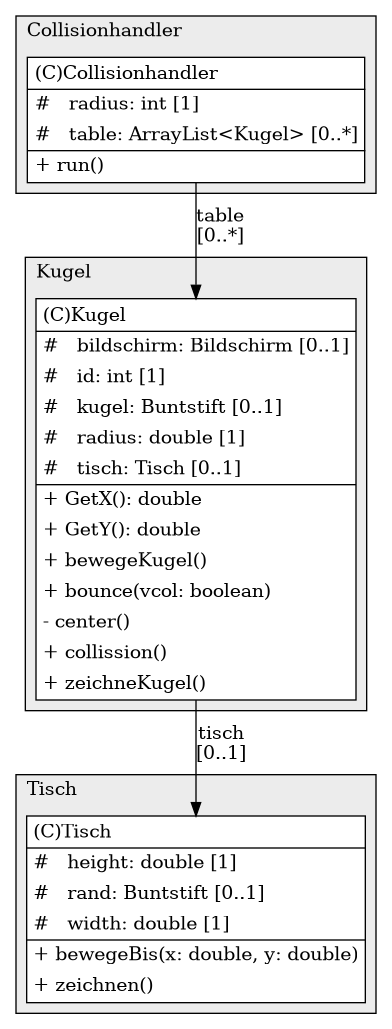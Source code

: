 @startuml

/' diagram meta data start
config=StructureConfiguration;
{
  "projectClassification": {
    "searchMode": "OpenProject", // OpenProject, AllProjects
    "includedProjects": "",
    "pathEndKeywords": "*.impl",
    "isClientPath": "",
    "isClientName": "",
    "isTestPath": "",
    "isTestName": "",
    "isMappingPath": "",
    "isMappingName": "",
    "isDataAccessPath": "",
    "isDataAccessName": "",
    "isDataStructurePath": "",
    "isDataStructureName": "",
    "isInterfaceStructuresPath": "",
    "isInterfaceStructuresName": "",
    "isEntryPointPath": "",
    "isEntryPointName": "",
    "treatFinalFieldsAsMandatory": false
  },
  "graphRestriction": {
    "classPackageExcludeFilter": "",
    "classPackageIncludeFilter": "",
    "classNameExcludeFilter": "",
    "classNameIncludeFilter": "",
    "methodNameExcludeFilter": "",
    "methodNameIncludeFilter": "",
    "removeByInheritance": "", // inheritance/annotation based filtering is done in a second step
    "removeByAnnotation": "",
    "removeByClassPackage": "", // cleanup the graph after inheritance/annotation based filtering is done
    "removeByClassName": "",
    "cutMappings": false,
    "cutEnum": true,
    "cutTests": true,
    "cutClient": true,
    "cutDataAccess": false,
    "cutInterfaceStructures": false,
    "cutDataStructures": false,
    "cutGetterAndSetter": true,
    "cutConstructors": true
  },
  "graphTraversal": {
    "forwardDepth": 6,
    "backwardDepth": 6,
    "classPackageExcludeFilter": "",
    "classPackageIncludeFilter": "",
    "classNameExcludeFilter": "",
    "classNameIncludeFilter": "",
    "methodNameExcludeFilter": "",
    "methodNameIncludeFilter": "",
    "hideMappings": false,
    "hideDataStructures": false,
    "hidePrivateMethods": true,
    "hideInterfaceCalls": true, // indirection: implementation -> interface (is hidden) -> implementation
    "onlyShowApplicationEntryPoints": false, // root node is included
    "useMethodCallsForStructureDiagram": "ForwardOnly" // ForwardOnly, BothDirections, No
  },
  "details": {
    "aggregation": "GroupByClass", // ByClass, GroupByClass, None
    "showClassGenericTypes": true,
    "showMethods": true,
    "showMethodParameterNames": true,
    "showMethodParameterTypes": true,
    "showMethodReturnType": true,
    "showPackageLevels": 2,
    "showDetailedClassStructure": true
  },
  "rootClass": "Collisionhandler",
  "extensionCallbackMethod": "" // qualified.class.name#methodName - signature: public static String method(String)
}
diagram meta data end '/



digraph g {
    rankdir="TB"
    splines=polyline
    

'nodes 
subgraph cluster_72851844 { 
   	label=Kugel
	labeljust=l
	fillcolor="#ececec"
	style=filled
   
   Kugel72851844[
	label=<<TABLE BORDER="1" CELLBORDER="0" CELLPADDING="4" CELLSPACING="0">
<TR><TD ALIGN="LEFT" >(C)Kugel</TD></TR>
<HR/>
<TR><TD ALIGN="LEFT" >#   bildschirm: Bildschirm [0..1]</TD></TR>
<TR><TD ALIGN="LEFT" >#   id: int [1]</TD></TR>
<TR><TD ALIGN="LEFT" >#   kugel: Buntstift [0..1]</TD></TR>
<TR><TD ALIGN="LEFT" >#   radius: double [1]</TD></TR>
<TR><TD ALIGN="LEFT" >#   tisch: Tisch [0..1]</TD></TR>
<HR/>
<TR><TD ALIGN="LEFT" >+ GetX(): double</TD></TR>
<TR><TD ALIGN="LEFT" >+ GetY(): double</TD></TR>
<TR><TD ALIGN="LEFT" >+ bewegeKugel()</TD></TR>
<TR><TD ALIGN="LEFT" >+ bounce(vcol: boolean)</TD></TR>
<TR><TD ALIGN="LEFT" >- center()</TD></TR>
<TR><TD ALIGN="LEFT" >+ collission()</TD></TR>
<TR><TD ALIGN="LEFT" >+ zeichneKugel()</TD></TR>
</TABLE>>
	style=filled
	margin=0
	shape=plaintext
	fillcolor="#FFFFFF"
];
} 

subgraph cluster_80817507 { 
   	label=Tisch
	labeljust=l
	fillcolor="#ececec"
	style=filled
   
   Tisch80817507[
	label=<<TABLE BORDER="1" CELLBORDER="0" CELLPADDING="4" CELLSPACING="0">
<TR><TD ALIGN="LEFT" >(C)Tisch</TD></TR>
<HR/>
<TR><TD ALIGN="LEFT" >#   height: double [1]</TD></TR>
<TR><TD ALIGN="LEFT" >#   rand: Buntstift [0..1]</TD></TR>
<TR><TD ALIGN="LEFT" >#   width: double [1]</TD></TR>
<HR/>
<TR><TD ALIGN="LEFT" >+ bewegeBis(x: double, y: double)</TD></TR>
<TR><TD ALIGN="LEFT" >+ zeichnen()</TD></TR>
</TABLE>>
	style=filled
	margin=0
	shape=plaintext
	fillcolor="#FFFFFF"
];
} 

subgraph cluster_983119864 { 
   	label=Collisionhandler
	labeljust=l
	fillcolor="#ececec"
	style=filled
   
   Collisionhandler983119864[
	label=<<TABLE BORDER="1" CELLBORDER="0" CELLPADDING="4" CELLSPACING="0">
<TR><TD ALIGN="LEFT" >(C)Collisionhandler</TD></TR>
<HR/>
<TR><TD ALIGN="LEFT" >#   radius: int [1]</TD></TR>
<TR><TD ALIGN="LEFT" >#   table: ArrayList&lt;Kugel&gt; [0..*]</TD></TR>
<HR/>
<TR><TD ALIGN="LEFT" >+ run()</TD></TR>
</TABLE>>
	style=filled
	margin=0
	shape=plaintext
	fillcolor="#FFFFFF"
];
} 

'edges    
Collisionhandler983119864 -> Kugel72851844[label="table
[0..*]"];
Kugel72851844 -> Tisch80817507[label="tisch
[0..1]"];
    
}
@enduml